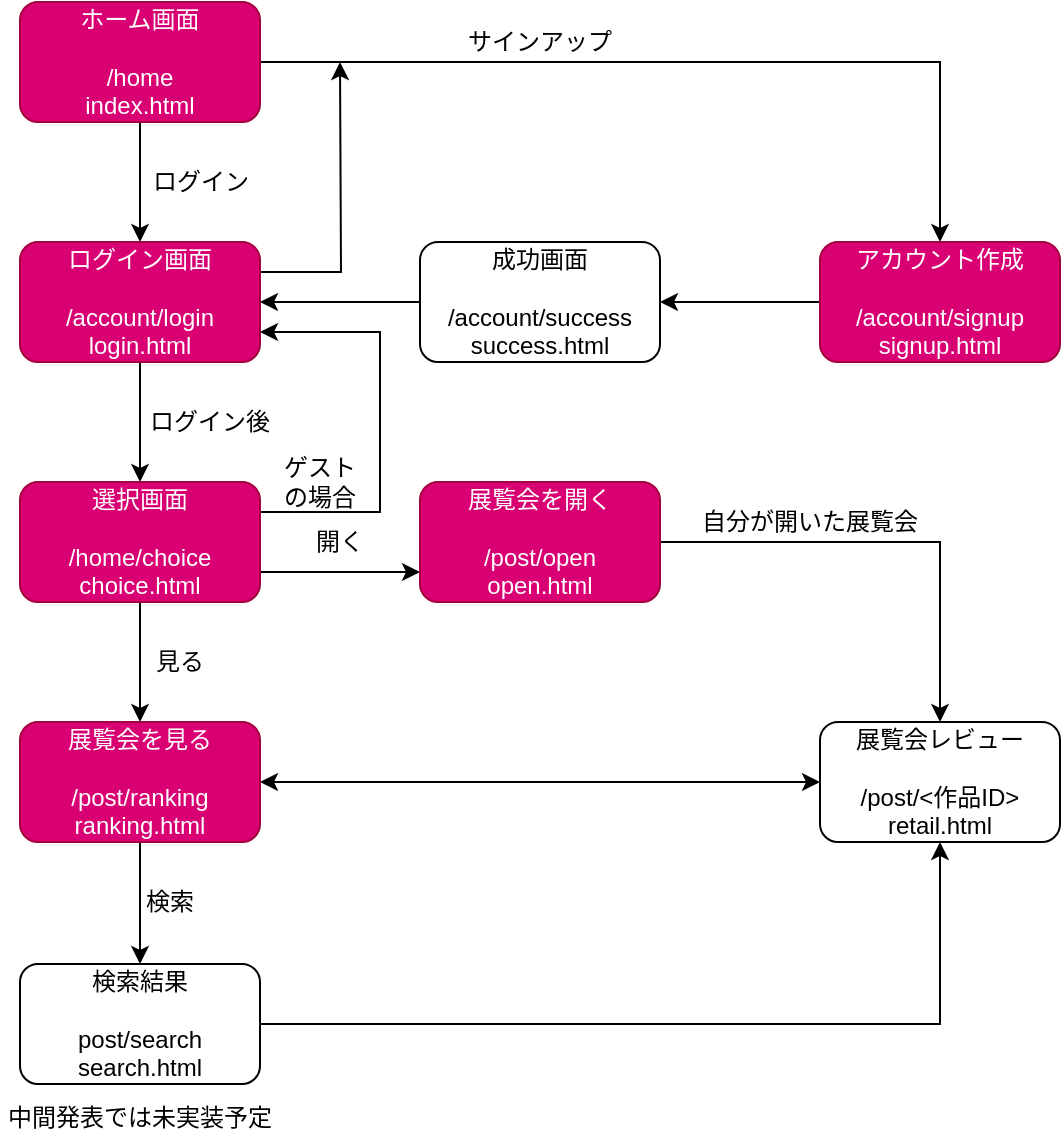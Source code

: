 <mxfile>
    <diagram id="xssXxt2NALtNpCth1jgs" name="Page-1">
        <mxGraphModel dx="1281" dy="467" grid="1" gridSize="10" guides="1" tooltips="1" connect="1" arrows="1" fold="1" page="1" pageScale="1" pageWidth="827" pageHeight="1169" math="0" shadow="0">
            <root>
                <mxCell id="0"/>
                <mxCell id="1" parent="0"/>
                <mxCell id="UdGI6lKLNlcyH2O-RLPg-4" style="edgeStyle=orthogonalEdgeStyle;rounded=0;orthogonalLoop=1;jettySize=auto;html=1;entryX=0.5;entryY=0;entryDx=0;entryDy=0;" parent="1" source="UdGI6lKLNlcyH2O-RLPg-1" target="UdGI6lKLNlcyH2O-RLPg-3" edge="1">
                    <mxGeometry relative="1" as="geometry"/>
                </mxCell>
                <mxCell id="UdGI6lKLNlcyH2O-RLPg-7" style="edgeStyle=orthogonalEdgeStyle;rounded=0;orthogonalLoop=1;jettySize=auto;html=1;entryX=0.5;entryY=0;entryDx=0;entryDy=0;" parent="1" source="UdGI6lKLNlcyH2O-RLPg-1" target="UdGI6lKLNlcyH2O-RLPg-6" edge="1">
                    <mxGeometry relative="1" as="geometry">
                        <mxPoint x="300" y="150" as="targetPoint"/>
                    </mxGeometry>
                </mxCell>
                <mxCell id="UdGI6lKLNlcyH2O-RLPg-1" value="ホーム画面&lt;br&gt;&lt;br&gt;/home&lt;br&gt;index.html" style="rounded=1;whiteSpace=wrap;html=1;fillColor=#d80073;strokeColor=#A50040;fontColor=#ffffff;" parent="1" vertex="1">
                    <mxGeometry x="40" y="40" width="120" height="60" as="geometry"/>
                </mxCell>
                <mxCell id="UdGI6lKLNlcyH2O-RLPg-12" style="edgeStyle=orthogonalEdgeStyle;rounded=0;orthogonalLoop=1;jettySize=auto;html=1;entryX=0.5;entryY=0;entryDx=0;entryDy=0;" parent="1" source="UdGI6lKLNlcyH2O-RLPg-3" target="UdGI6lKLNlcyH2O-RLPg-11" edge="1">
                    <mxGeometry relative="1" as="geometry"/>
                </mxCell>
                <mxCell id="57" style="edgeStyle=orthogonalEdgeStyle;rounded=0;orthogonalLoop=1;jettySize=auto;html=1;exitX=1;exitY=0.25;exitDx=0;exitDy=0;" parent="1" source="UdGI6lKLNlcyH2O-RLPg-3" edge="1">
                    <mxGeometry relative="1" as="geometry">
                        <mxPoint x="200" y="70" as="targetPoint"/>
                    </mxGeometry>
                </mxCell>
                <mxCell id="UdGI6lKLNlcyH2O-RLPg-3" value="ログイン画面&lt;br&gt;&lt;br&gt;/account/login&lt;br&gt;login.html" style="rounded=1;whiteSpace=wrap;html=1;fillColor=#d80073;strokeColor=#A50040;fontColor=#ffffff;" parent="1" vertex="1">
                    <mxGeometry x="40" y="160" width="120" height="60" as="geometry"/>
                </mxCell>
                <mxCell id="UdGI6lKLNlcyH2O-RLPg-5" value="ログイン" style="text;html=1;align=center;verticalAlign=middle;resizable=0;points=[];autosize=1;strokeColor=none;fillColor=none;" parent="1" vertex="1">
                    <mxGeometry x="100" y="120" width="60" height="20" as="geometry"/>
                </mxCell>
                <mxCell id="18" style="edgeStyle=orthogonalEdgeStyle;rounded=0;orthogonalLoop=1;jettySize=auto;html=1;entryX=1;entryY=0.5;entryDx=0;entryDy=0;" parent="1" source="UdGI6lKLNlcyH2O-RLPg-6" target="17" edge="1">
                    <mxGeometry relative="1" as="geometry"/>
                </mxCell>
                <mxCell id="UdGI6lKLNlcyH2O-RLPg-6" value="アカウント作成&lt;br&gt;&lt;br&gt;/account/signup&lt;br&gt;signup.html" style="rounded=1;whiteSpace=wrap;html=1;fillColor=#d80073;strokeColor=#A50040;fontColor=#ffffff;" parent="1" vertex="1">
                    <mxGeometry x="440" y="160" width="120" height="60" as="geometry"/>
                </mxCell>
                <mxCell id="UdGI6lKLNlcyH2O-RLPg-8" value="サインアップ" style="text;html=1;strokeColor=none;fillColor=none;align=center;verticalAlign=middle;whiteSpace=wrap;rounded=0;" parent="1" vertex="1">
                    <mxGeometry x="255" y="50" width="90" height="20" as="geometry"/>
                </mxCell>
                <mxCell id="UdGI6lKLNlcyH2O-RLPg-19" style="edgeStyle=orthogonalEdgeStyle;rounded=0;orthogonalLoop=1;jettySize=auto;html=1;entryX=0.5;entryY=0;entryDx=0;entryDy=0;" parent="1" source="UdGI6lKLNlcyH2O-RLPg-11" target="UdGI6lKLNlcyH2O-RLPg-16" edge="1">
                    <mxGeometry relative="1" as="geometry"/>
                </mxCell>
                <mxCell id="50" style="edgeStyle=orthogonalEdgeStyle;rounded=0;orthogonalLoop=1;jettySize=auto;html=1;exitX=1;exitY=0.75;exitDx=0;exitDy=0;entryX=0;entryY=0.75;entryDx=0;entryDy=0;" parent="1" source="UdGI6lKLNlcyH2O-RLPg-11" target="UdGI6lKLNlcyH2O-RLPg-17" edge="1">
                    <mxGeometry relative="1" as="geometry"/>
                </mxCell>
                <mxCell id="56" style="edgeStyle=orthogonalEdgeStyle;rounded=0;orthogonalLoop=1;jettySize=auto;html=1;exitX=1;exitY=0.25;exitDx=0;exitDy=0;entryX=1;entryY=0.75;entryDx=0;entryDy=0;" parent="1" source="UdGI6lKLNlcyH2O-RLPg-11" target="UdGI6lKLNlcyH2O-RLPg-3" edge="1">
                    <mxGeometry relative="1" as="geometry">
                        <Array as="points">
                            <mxPoint x="220" y="295"/>
                            <mxPoint x="220" y="205"/>
                        </Array>
                    </mxGeometry>
                </mxCell>
                <mxCell id="UdGI6lKLNlcyH2O-RLPg-11" value="選択画面&lt;br&gt;&lt;br&gt;/home/choice&lt;br&gt;choice.html" style="rounded=1;whiteSpace=wrap;html=1;fillColor=#d80073;strokeColor=#A50040;fontColor=#ffffff;" parent="1" vertex="1">
                    <mxGeometry x="40" y="280" width="120" height="60" as="geometry"/>
                </mxCell>
                <mxCell id="UdGI6lKLNlcyH2O-RLPg-14" value="ログイン後" style="text;html=1;strokeColor=none;fillColor=none;align=center;verticalAlign=middle;whiteSpace=wrap;rounded=0;" parent="1" vertex="1">
                    <mxGeometry x="100" y="240" width="70" height="20" as="geometry"/>
                </mxCell>
                <mxCell id="42" style="edgeStyle=orthogonalEdgeStyle;rounded=0;orthogonalLoop=1;jettySize=auto;html=1;entryX=0.5;entryY=0;entryDx=0;entryDy=0;" parent="1" source="UdGI6lKLNlcyH2O-RLPg-16" target="41" edge="1">
                    <mxGeometry relative="1" as="geometry"/>
                </mxCell>
                <mxCell id="47" style="edgeStyle=orthogonalEdgeStyle;rounded=0;orthogonalLoop=1;jettySize=auto;html=1;entryX=0;entryY=0.5;entryDx=0;entryDy=0;startArrow=classic;startFill=1;" parent="1" source="UdGI6lKLNlcyH2O-RLPg-16" target="8" edge="1">
                    <mxGeometry relative="1" as="geometry"/>
                </mxCell>
                <mxCell id="UdGI6lKLNlcyH2O-RLPg-16" value="展覧会を見る&lt;br&gt;&lt;br&gt;/post/ranking&lt;br&gt;ranking.html" style="rounded=1;whiteSpace=wrap;html=1;fillColor=#d80073;strokeColor=#A50040;fontColor=#ffffff;" parent="1" vertex="1">
                    <mxGeometry x="40" y="400" width="120" height="60" as="geometry"/>
                </mxCell>
                <mxCell id="30" style="edgeStyle=orthogonalEdgeStyle;rounded=0;orthogonalLoop=1;jettySize=auto;html=1;entryX=0.5;entryY=0;entryDx=0;entryDy=0;" parent="1" source="UdGI6lKLNlcyH2O-RLPg-17" target="8" edge="1">
                    <mxGeometry relative="1" as="geometry"/>
                </mxCell>
                <mxCell id="UdGI6lKLNlcyH2O-RLPg-17" value="展覧会を開く&lt;br&gt;&lt;br&gt;/post/open&lt;br&gt;open.html" style="rounded=1;whiteSpace=wrap;html=1;fillColor=#d80073;strokeColor=#A50040;fontColor=#ffffff;" parent="1" vertex="1">
                    <mxGeometry x="240" y="280" width="120" height="60" as="geometry"/>
                </mxCell>
                <mxCell id="UdGI6lKLNlcyH2O-RLPg-20" value="開く" style="text;html=1;strokeColor=none;fillColor=none;align=center;verticalAlign=middle;whiteSpace=wrap;rounded=0;" parent="1" vertex="1">
                    <mxGeometry x="180" y="300" width="40" height="20" as="geometry"/>
                </mxCell>
                <mxCell id="UdGI6lKLNlcyH2O-RLPg-21" value="見る" style="text;html=1;strokeColor=none;fillColor=none;align=center;verticalAlign=middle;whiteSpace=wrap;rounded=0;" parent="1" vertex="1">
                    <mxGeometry x="100" y="360" width="40" height="20" as="geometry"/>
                </mxCell>
                <mxCell id="8" value="展覧会レビュー&lt;br&gt;&lt;br&gt;/post/&amp;lt;作品ID&amp;gt;&lt;br&gt;retail.html" style="rounded=1;whiteSpace=wrap;html=1;" parent="1" vertex="1">
                    <mxGeometry x="440" y="400" width="120" height="60" as="geometry"/>
                </mxCell>
                <mxCell id="27" style="edgeStyle=orthogonalEdgeStyle;rounded=0;orthogonalLoop=1;jettySize=auto;html=1;entryX=1;entryY=0.5;entryDx=0;entryDy=0;" parent="1" source="17" target="UdGI6lKLNlcyH2O-RLPg-3" edge="1">
                    <mxGeometry relative="1" as="geometry"/>
                </mxCell>
                <mxCell id="17" value="成功画面&lt;br&gt;&lt;br&gt;/account/success&lt;br&gt;success.html" style="rounded=1;whiteSpace=wrap;html=1;" parent="1" vertex="1">
                    <mxGeometry x="240" y="160" width="120" height="60" as="geometry"/>
                </mxCell>
                <mxCell id="33" value="自分が開いた展覧会" style="text;html=1;strokeColor=none;fillColor=none;align=center;verticalAlign=middle;whiteSpace=wrap;rounded=0;" parent="1" vertex="1">
                    <mxGeometry x="380" y="290" width="110" height="20" as="geometry"/>
                </mxCell>
                <mxCell id="48" style="edgeStyle=orthogonalEdgeStyle;rounded=0;orthogonalLoop=1;jettySize=auto;html=1;exitX=1;exitY=0.5;exitDx=0;exitDy=0;entryX=0.5;entryY=1;entryDx=0;entryDy=0;startArrow=none;startFill=0;" parent="1" source="41" target="8" edge="1">
                    <mxGeometry relative="1" as="geometry"/>
                </mxCell>
                <mxCell id="41" value="検索結果&lt;br&gt;&lt;br&gt;post/search&lt;br&gt;search.html" style="rounded=1;whiteSpace=wrap;html=1;" parent="1" vertex="1">
                    <mxGeometry x="40" y="521" width="120" height="60" as="geometry"/>
                </mxCell>
                <mxCell id="46" value="検索" style="text;html=1;strokeColor=none;fillColor=none;align=center;verticalAlign=middle;whiteSpace=wrap;rounded=0;" parent="1" vertex="1">
                    <mxGeometry x="95" y="480" width="40" height="20" as="geometry"/>
                </mxCell>
                <mxCell id="52" value="ゲストの場合" style="text;html=1;strokeColor=none;fillColor=none;align=center;verticalAlign=middle;whiteSpace=wrap;rounded=0;" parent="1" vertex="1">
                    <mxGeometry x="170" y="270" width="40" height="20" as="geometry"/>
                </mxCell>
                <mxCell id="58" value="中間発表では未実装予定" style="text;html=1;strokeColor=none;fillColor=none;align=center;verticalAlign=middle;whiteSpace=wrap;rounded=0;" vertex="1" parent="1">
                    <mxGeometry x="30" y="585" width="140" height="25" as="geometry"/>
                </mxCell>
            </root>
        </mxGraphModel>
    </diagram>
</mxfile>